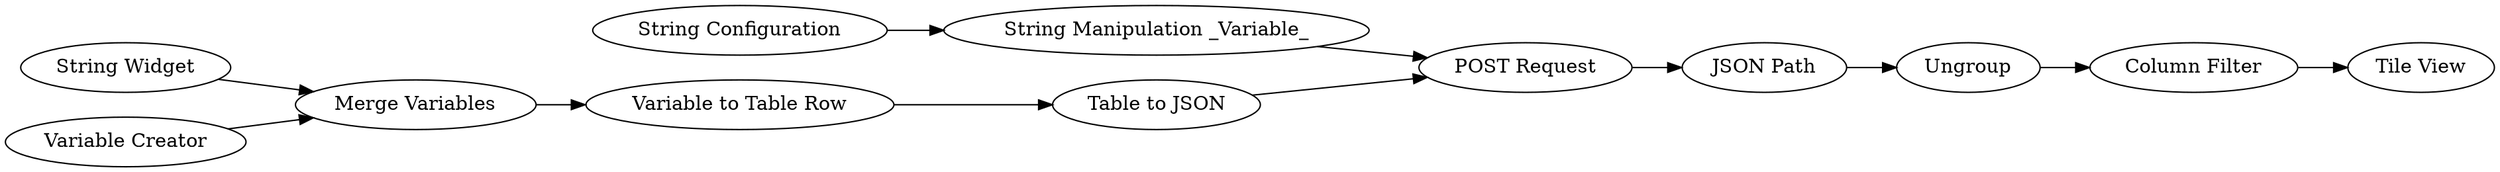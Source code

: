 digraph {
	2 [label="String Configuration"]
	3 [label="String Manipulation _Variable_"]
	5 [label="POST Request"]
	7 [label="JSON Path"]
	8 [label=Ungroup]
	14 [label="Column Filter"]
	15 [label="Tile View"]
	19 [label="String Widget"]
	22 [label="Variable Creator"]
	23 [label="Merge Variables"]
	24 [label="Variable to Table Row"]
	25 [label="Table to JSON"]
	2 -> 3
	3 -> 5
	5 -> 7
	7 -> 8
	8 -> 14
	14 -> 15
	19 -> 23
	22 -> 23
	23 -> 24
	24 -> 25
	25 -> 5
	rankdir=LR
}
